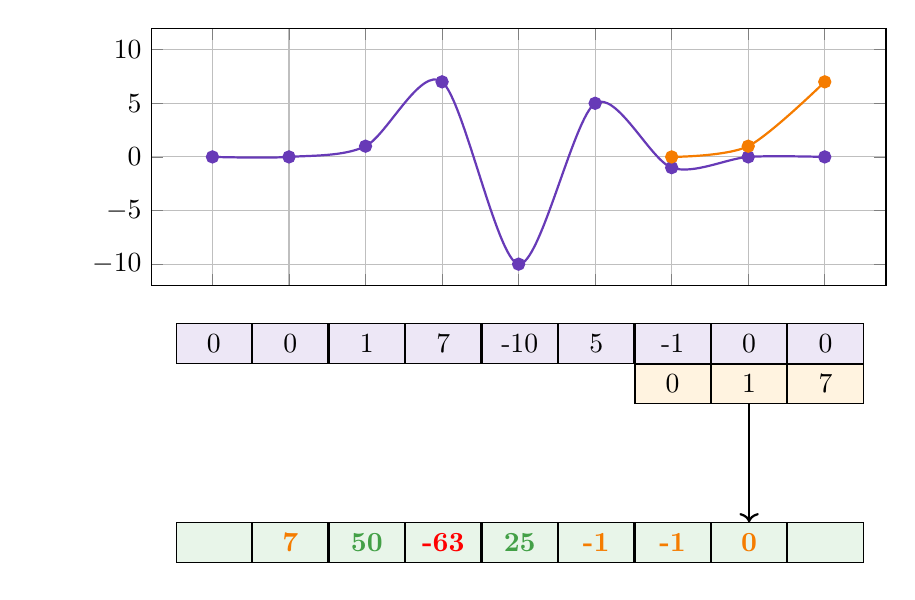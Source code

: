 \definecolor{purple}{HTML}{673AB7}
\definecolor{purplelight}{HTML}{EDE7F6}
\definecolor{orange}{HTML}{F57C00}
\definecolor{orangelight}{HTML}{FFF3E0}
\definecolor{result}{HTML}{E8F5E9}
\definecolor{green}{HTML}{43A047}

% Step last
\begin{tikzpicture}
    \begin{axis}[,
        width=0.9\textwidth,
        height=0.4\textwidth,
        grid=both,
        ymin=-12, ymax=12,
        xtick={0,1,2,3,4,5,6,7,8},
        ytick={-10,-5,0,5,10},
        xticklabel=\empty
    ]
    \addplot[mark=*, color=purple, thick, smooth
    ] coordinates {
        (0,0) (1,0) (2,1) (3,7) (4,-10) (5,5) (6,-1) (7,0) (8,0)
    };
    \addplot[mark=*, color=orange, thick, smooth
    ] coordinates {
        (6,0) (7,1) (8,7)
    };
    \end{axis}
    \node [
        matrix, 
        minimum width=9.57mm,
        minimum height=5mm,
        row 1/.style={nodes={draw,fill=purplelight}},
        row 2 column 7/.style={nodes={draw,fill=orangelight}},
        row 2 column 8/.style={nodes={draw,fill=orangelight}},
        row 2 column 9/.style={nodes={draw,fill=orangelight}},
        row 6/.style={nodes={draw,fill=result}}
    ] (my matrix) at (4.68,-2)
    {
        \node {0}; & \node{0}; & \node {1}; & \node {7}; & \node{-10}; & \node {5}; & \node {-1}; & \node{0}; & \node {0}; \\
        \node {}; & \node{}; & \node {}; & \node {}; & \node{}; & \node {}; & \node {0}; & \node(n1){1}; & \node {7}; \\
        \node {}; & \node{}; & \node {}; & \node {}; & \node{}; & \node {}; & \node {}; & \node{}; & \node {}; \\
        \node {}; & \node{}; & \node {}; & \node {}; & \node{}; & \node {}; & \node {}; & \node{}; & \node {}; \\
        \node {}; & \node{}; & \node {}; & \node {}; & \node{}; & \node {}; & \node {}; & \node{}; & \node {}; \\
        \node {}; & \node{\textcolor{orange}{\textbf{7}}}; & \node{\textcolor{green}{\textbf{50}}}; & \node {\textcolor{red}{\textbf{-63}}}; & \node{\textcolor{green}{\textbf{25}}}; & \node {\textcolor{orange}{\textbf{-1}}}; & \node {\textcolor{orange}{\textbf{-1}}}; & \node(n2){\textcolor{orange}{\textbf{0}}}; & \node {}; \\
    };
    \draw[->, thick] (n1.south) -- (n2.north); %node [right,midway] {$\small \textcolor{purple}{7} \cdot \textcolor{orange}{0} + \textcolor{purple}{(-10)} \cdot \textcolor{orange}{1} + \textcolor{purple}{5} \cdot \textcolor{orange}{7}$};
\end{tikzpicture}
